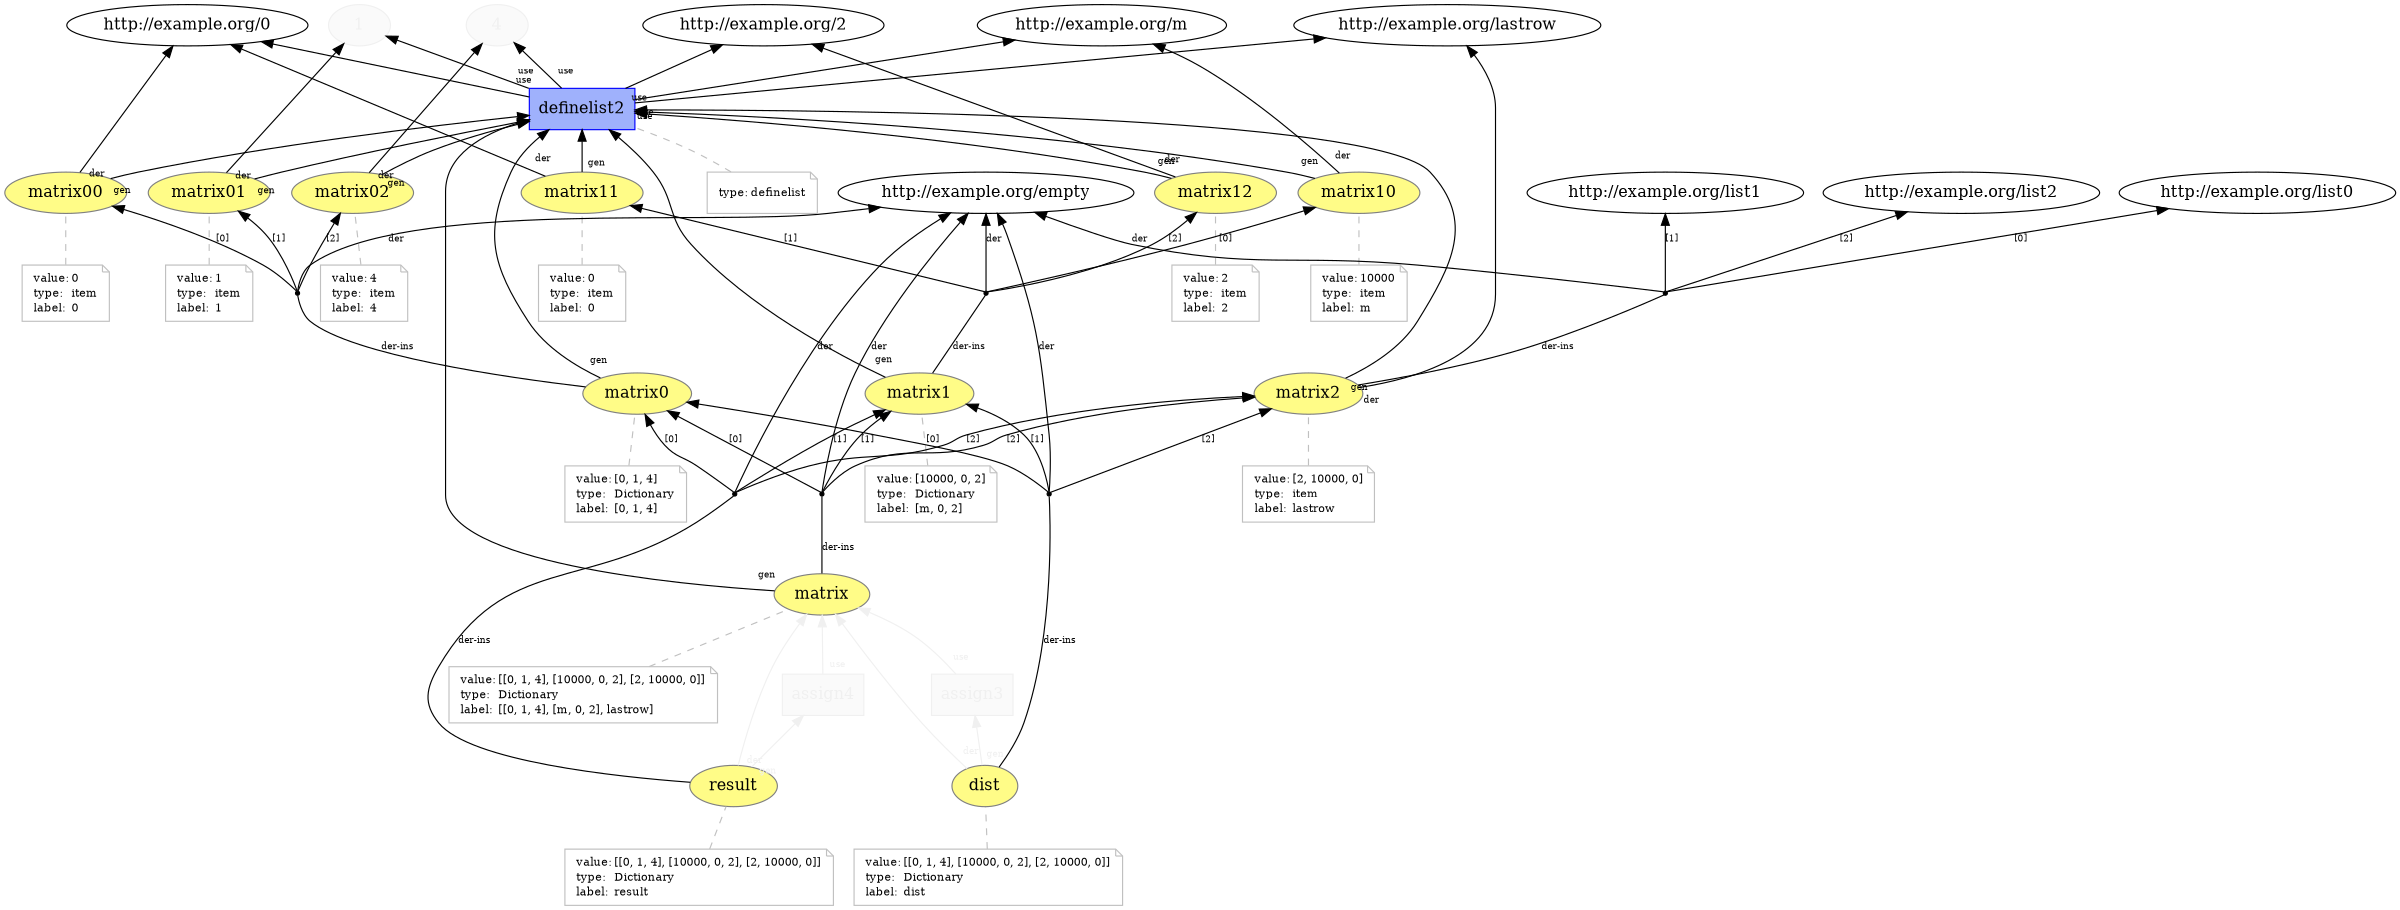 digraph "PROV" { size="16,12"; rankdir="BT";
"http://example.org/1" [fillcolor="#FAFAFA",color="#F0F0F0",style="filled",fontcolor="#F0F0F0",label="1",URL="http://example.org/1"]
"http://example.org/4" [fillcolor="#FAFAFA",color="#F0F0F0",style="filled",fontcolor="#F0F0F0",label="4",URL="http://example.org/4"]
"http://example.org/matrix" [fillcolor="#FFFC87",color="#808080",style="filled",label="matrix",URL="http://example.org/matrix"]
"-attrs0" [color="gray",shape="note",fontsize="10",fontcolor="black",label=<<TABLE cellpadding="0" border="0">
	<TR>
	    <TD align="left">value:</TD>
	    <TD align="left">[[0, 1, 4], [10000, 0, 2], [2, 10000, 0]]</TD>
	</TR>
	<TR>
	    <TD align="left">type:</TD>
	    <TD align="left">Dictionary</TD>
	</TR>
	<TR>
	    <TD align="left">label:</TD>
	    <TD align="left">[[0, 1, 4], [m, 0, 2], lastrow]</TD>
	</TR>
</TABLE>>]
"-attrs0" -> "http://example.org/matrix" [color="gray",style="dashed",arrowhead="none"]
"http://example.org/matrix0" [fillcolor="#FFFC87",color="#808080",style="filled",label="matrix0",URL="http://example.org/matrix0"]
"-attrs1" [color="gray",shape="note",fontsize="10",fontcolor="black",label=<<TABLE cellpadding="0" border="0">
	<TR>
	    <TD align="left">value:</TD>
	    <TD align="left">[0, 1, 4]</TD>
	</TR>
	<TR>
	    <TD align="left">type:</TD>
	    <TD align="left">Dictionary</TD>
	</TR>
	<TR>
	    <TD align="left">label:</TD>
	    <TD align="left">[0, 1, 4]</TD>
	</TR>
</TABLE>>]
"-attrs1" -> "http://example.org/matrix0" [color="gray",style="dashed",arrowhead="none"]
"http://example.org/matrix00" [fillcolor="#FFFC87",color="#808080",style="filled",label="matrix00",URL="http://example.org/matrix00"]
"-attrs2" [color="gray",shape="note",fontsize="10",fontcolor="black",label=<<TABLE cellpadding="0" border="0">
	<TR>
	    <TD align="left">value:</TD>
	    <TD align="left">0</TD>
	</TR>
	<TR>
	    <TD align="left">type:</TD>
	    <TD align="left">item</TD>
	</TR>
	<TR>
	    <TD align="left">label:</TD>
	    <TD align="left">0</TD>
	</TR>
</TABLE>>]
"-attrs2" -> "http://example.org/matrix00" [color="gray",style="dashed",arrowhead="none"]
"http://example.org/matrix01" [fillcolor="#FFFC87",color="#808080",style="filled",label="matrix01",URL="http://example.org/matrix01"]
"-attrs3" [color="gray",shape="note",fontsize="10",fontcolor="black",label=<<TABLE cellpadding="0" border="0">
	<TR>
	    <TD align="left">value:</TD>
	    <TD align="left">1</TD>
	</TR>
	<TR>
	    <TD align="left">type:</TD>
	    <TD align="left">item</TD>
	</TR>
	<TR>
	    <TD align="left">label:</TD>
	    <TD align="left">1</TD>
	</TR>
</TABLE>>]
"-attrs3" -> "http://example.org/matrix01" [color="gray",style="dashed",arrowhead="none"]
"http://example.org/matrix02" [fillcolor="#FFFC87",color="#808080",style="filled",label="matrix02",URL="http://example.org/matrix02"]
"-attrs4" [color="gray",shape="note",fontsize="10",fontcolor="black",label=<<TABLE cellpadding="0" border="0">
	<TR>
	    <TD align="left">value:</TD>
	    <TD align="left">4</TD>
	</TR>
	<TR>
	    <TD align="left">type:</TD>
	    <TD align="left">item</TD>
	</TR>
	<TR>
	    <TD align="left">label:</TD>
	    <TD align="left">4</TD>
	</TR>
</TABLE>>]
"-attrs4" -> "http://example.org/matrix02" [color="gray",style="dashed",arrowhead="none"]
"http://example.org/matrix1" [fillcolor="#FFFC87",color="#808080",style="filled",label="matrix1",URL="http://example.org/matrix1"]
"-attrs5" [color="gray",shape="note",fontsize="10",fontcolor="black",label=<<TABLE cellpadding="0" border="0">
	<TR>
	    <TD align="left">value:</TD>
	    <TD align="left">[10000, 0, 2]</TD>
	</TR>
	<TR>
	    <TD align="left">type:</TD>
	    <TD align="left">Dictionary</TD>
	</TR>
	<TR>
	    <TD align="left">label:</TD>
	    <TD align="left">[m, 0, 2]</TD>
	</TR>
</TABLE>>]
"-attrs5" -> "http://example.org/matrix1" [color="gray",style="dashed",arrowhead="none"]
"http://example.org/matrix10" [fillcolor="#FFFC87",color="#808080",style="filled",label="matrix10",URL="http://example.org/matrix10"]
"-attrs6" [color="gray",shape="note",fontsize="10",fontcolor="black",label=<<TABLE cellpadding="0" border="0">
	<TR>
	    <TD align="left">value:</TD>
	    <TD align="left">10000</TD>
	</TR>
	<TR>
	    <TD align="left">type:</TD>
	    <TD align="left">item</TD>
	</TR>
	<TR>
	    <TD align="left">label:</TD>
	    <TD align="left">m</TD>
	</TR>
</TABLE>>]
"-attrs6" -> "http://example.org/matrix10" [color="gray",style="dashed",arrowhead="none"]
"http://example.org/matrix11" [fillcolor="#FFFC87",color="#808080",style="filled",label="matrix11",URL="http://example.org/matrix11"]
"-attrs7" [color="gray",shape="note",fontsize="10",fontcolor="black",label=<<TABLE cellpadding="0" border="0">
	<TR>
	    <TD align="left">value:</TD>
	    <TD align="left">0</TD>
	</TR>
	<TR>
	    <TD align="left">type:</TD>
	    <TD align="left">item</TD>
	</TR>
	<TR>
	    <TD align="left">label:</TD>
	    <TD align="left">0</TD>
	</TR>
</TABLE>>]
"-attrs7" -> "http://example.org/matrix11" [color="gray",style="dashed",arrowhead="none"]
"http://example.org/matrix12" [fillcolor="#FFFC87",color="#808080",style="filled",label="matrix12",URL="http://example.org/matrix12"]
"-attrs8" [color="gray",shape="note",fontsize="10",fontcolor="black",label=<<TABLE cellpadding="0" border="0">
	<TR>
	    <TD align="left">value:</TD>
	    <TD align="left">2</TD>
	</TR>
	<TR>
	    <TD align="left">type:</TD>
	    <TD align="left">item</TD>
	</TR>
	<TR>
	    <TD align="left">label:</TD>
	    <TD align="left">2</TD>
	</TR>
</TABLE>>]
"-attrs8" -> "http://example.org/matrix12" [color="gray",style="dashed",arrowhead="none"]
"http://example.org/matrix2" [fillcolor="#FFFC87",color="#808080",style="filled",label="matrix2",URL="http://example.org/matrix2"]
"-attrs9" [color="gray",shape="note",fontsize="10",fontcolor="black",label=<<TABLE cellpadding="0" border="0">
	<TR>
	    <TD align="left">value:</TD>
	    <TD align="left">[2, 10000, 0]</TD>
	</TR>
	<TR>
	    <TD align="left">type:</TD>
	    <TD align="left">item</TD>
	</TR>
	<TR>
	    <TD align="left">label:</TD>
	    <TD align="left">lastrow</TD>
	</TR>
</TABLE>>]
"-attrs9" -> "http://example.org/matrix2" [color="gray",style="dashed",arrowhead="none"]
"bn0" [shape="point",label=""]
"http://example.org/matrix0" -> "bn0" [fontsize="8",distance="1.5",angle="60.0",rotation="20",label="der-ins",arrowhead="none"]
"bn0" -> "http://example.org/empty" [fontsize="8",distance="1.5",angle="60.0",rotation="20",label="der"]
"bn0" -> "http://example.org/matrix00" [fontsize="8",distance="1.5",angle="60.0",rotation="20",label="[0]"]
"bn0" -> "http://example.org/matrix01" [fontsize="8",distance="1.5",angle="60.0",rotation="20",label="[1]"]
"bn0" -> "http://example.org/matrix02" [fontsize="8",distance="1.5",angle="60.0",rotation="20",label="[2]"]
"bn1" [shape="point",label=""]
"http://example.org/matrix1" -> "bn1" [fontsize="8",distance="1.5",angle="60.0",rotation="20",label="der-ins",arrowhead="none"]
"bn1" -> "http://example.org/empty" [fontsize="8",distance="1.5",angle="60.0",rotation="20",label="der"]
"bn1" -> "http://example.org/matrix10" [fontsize="8",distance="1.5",angle="60.0",rotation="20",label="[0]"]
"bn1" -> "http://example.org/matrix11" [fontsize="8",distance="1.5",angle="60.0",rotation="20",label="[1]"]
"bn1" -> "http://example.org/matrix12" [fontsize="8",distance="1.5",angle="60.0",rotation="20",label="[2]"]
"bn2" [shape="point",label=""]
"http://example.org/matrix2" -> "bn2" [fontsize="8",distance="1.5",angle="60.0",rotation="20",label="der-ins",arrowhead="none"]
"bn2" -> "http://example.org/empty" [fontsize="8",distance="1.5",angle="60.0",rotation="20",label="der"]
"bn2" -> "http://example.org/list0" [fontsize="8",distance="1.5",angle="60.0",rotation="20",label="[0]"]
"bn2" -> "http://example.org/list1" [fontsize="8",distance="1.5",angle="60.0",rotation="20",label="[1]"]
"bn2" -> "http://example.org/list2" [fontsize="8",distance="1.5",angle="60.0",rotation="20",label="[2]"]
"bn3" [shape="point",label=""]
"http://example.org/matrix" -> "bn3" [fontsize="8",distance="1.5",angle="60.0",rotation="20",label="der-ins",arrowhead="none"]
"bn3" -> "http://example.org/empty" [fontsize="8",distance="1.5",angle="60.0",rotation="20",label="der"]
"bn3" -> "http://example.org/matrix0" [fontsize="8",distance="1.5",angle="60.0",rotation="20",label="[0]"]
"bn3" -> "http://example.org/matrix1" [fontsize="8",distance="1.5",angle="60.0",rotation="20",label="[1]"]
"bn3" -> "http://example.org/matrix2" [fontsize="8",distance="1.5",angle="60.0",rotation="20",label="[2]"]
"http://example.org/definelist2" [fillcolor="#9FB1FC",color="#0000FF",shape="polygon",sides="4",style="filled",label="definelist2",URL="http://example.org/definelist2"]
"-attrs10" [color="gray",shape="note",fontsize="10",fontcolor="black",label=<<TABLE cellpadding="0" border="0">
	<TR>
	    <TD align="left">type:</TD>
	    <TD align="left">definelist</TD>
	</TR>
</TABLE>>]
"-attrs10" -> "http://example.org/definelist2" [color="gray",style="dashed",arrowhead="none"]
"http://example.org/matrix00" -> "http://example.org/0" [labelfontsize="8",labeldistance="1.5",labelangle="60.0",rotation="20",taillabel="der"]
"http://example.org/matrix01" -> "http://example.org/1" [labelfontsize="8",labeldistance="1.5",labelangle="60.0",rotation="20",taillabel="der"]
"http://example.org/matrix02" -> "http://example.org/4" [labelfontsize="8",labeldistance="1.5",labelangle="60.0",rotation="20",taillabel="der"]
"http://example.org/matrix10" -> "http://example.org/m" [labelfontsize="8",labeldistance="1.5",labelangle="60.0",rotation="20",taillabel="der"]
"http://example.org/matrix11" -> "http://example.org/0" [labelfontsize="8",labeldistance="1.5",labelangle="60.0",rotation="20",taillabel="der"]
"http://example.org/matrix12" -> "http://example.org/2" [labelfontsize="8",labeldistance="1.5",labelangle="60.0",rotation="20",taillabel="der"]
"http://example.org/matrix2" -> "http://example.org/lastrow" [labelfontsize="8",labeldistance="1.5",labelangle="60.0",rotation="20",taillabel="der"]
"http://example.org/matrix" -> "http://example.org/definelist2" [labelfontsize="8",labeldistance="1.5",labelangle="60.0",rotation="20",taillabel="gen"]
"http://example.org/matrix0" -> "http://example.org/definelist2" [labelfontsize="8",labeldistance="1.5",labelangle="60.0",rotation="20",taillabel="gen"]
"http://example.org/matrix1" -> "http://example.org/definelist2" [labelfontsize="8",labeldistance="1.5",labelangle="60.0",rotation="20",taillabel="gen"]
"http://example.org/matrix2" -> "http://example.org/definelist2" [labelfontsize="8",labeldistance="1.5",labelangle="60.0",rotation="20",taillabel="gen"]
"http://example.org/dist" [fillcolor="#FFFC87",color="#808080",style="filled",label="dist",URL="http://example.org/dist"]
"-attrs11" [color="gray",shape="note",fontsize="10",fontcolor="black",label=<<TABLE cellpadding="0" border="0">
	<TR>
	    <TD align="left">value:</TD>
	    <TD align="left">[[0, 1, 4], [10000, 0, 2], [2, 10000, 0]]</TD>
	</TR>
	<TR>
	    <TD align="left">type:</TD>
	    <TD align="left">Dictionary</TD>
	</TR>
	<TR>
	    <TD align="left">label:</TD>
	    <TD align="left">dist</TD>
	</TR>
</TABLE>>]
"-attrs11" -> "http://example.org/dist" [color="gray",style="dashed",arrowhead="none"]
"bn4" [shape="point",label=""]
"http://example.org/dist" -> "bn4" [fontsize="8",distance="1.5",angle="60.0",rotation="20",label="der-ins",arrowhead="none"]
"bn4" -> "http://example.org/empty" [fontsize="8",distance="1.5",angle="60.0",rotation="20",label="der"]
"bn4" -> "http://example.org/matrix0" [fontsize="8",distance="1.5",angle="60.0",rotation="20",label="[0]"]
"bn4" -> "http://example.org/matrix1" [fontsize="8",distance="1.5",angle="60.0",rotation="20",label="[1]"]
"bn4" -> "http://example.org/matrix2" [fontsize="8",distance="1.5",angle="60.0",rotation="20",label="[2]"]
"http://example.org/assign3" [fillcolor="#FAFAFA",color="#F0F0F0",shape="polygon",sides="4",style="filled",fontcolor="#F0F0F0",label="assign3",URL="http://example.org/assign3"]
"http://example.org/dist" -> "http://example.org/matrix" [labelfontsize="8",labeldistance="1.5",labelangle="60.0",rotation="20",taillabel="der",fontcolor="#F0F0F0",color="#F0F0F0"]
"http://example.org/result" [fillcolor="#FFFC87",color="#808080",style="filled",label="result",URL="http://example.org/result"]
"-attrs12" [color="gray",shape="note",fontsize="10",fontcolor="black",label=<<TABLE cellpadding="0" border="0">
	<TR>
	    <TD align="left">value:</TD>
	    <TD align="left">[[0, 1, 4], [10000, 0, 2], [2, 10000, 0]]</TD>
	</TR>
	<TR>
	    <TD align="left">type:</TD>
	    <TD align="left">Dictionary</TD>
	</TR>
	<TR>
	    <TD align="left">label:</TD>
	    <TD align="left">result</TD>
	</TR>
</TABLE>>]
"-attrs12" -> "http://example.org/result" [color="gray",style="dashed",arrowhead="none"]
"bn5" [shape="point",label=""]
"http://example.org/result" -> "bn5" [fontsize="8",distance="1.5",angle="60.0",rotation="20",label="der-ins",arrowhead="none"]
"bn5" -> "http://example.org/empty" [fontsize="8",distance="1.5",angle="60.0",rotation="20",label="der"]
"bn5" -> "http://example.org/matrix0" [fontsize="8",distance="1.5",angle="60.0",rotation="20",label="[0]"]
"bn5" -> "http://example.org/matrix1" [fontsize="8",distance="1.5",angle="60.0",rotation="20",label="[1]"]
"bn5" -> "http://example.org/matrix2" [fontsize="8",distance="1.5",angle="60.0",rotation="20",label="[2]"]
"http://example.org/assign4" [fillcolor="#FAFAFA",color="#F0F0F0",shape="polygon",sides="4",style="filled",fontcolor="#F0F0F0",label="assign4",URL="http://example.org/assign4"]
"http://example.org/result" -> "http://example.org/matrix" [labelfontsize="8",labeldistance="1.5",labelangle="60.0",rotation="20",taillabel="der",fontcolor="#F0F0F0",color="#F0F0F0"]
"http://example.org/definelist2" -> "http://example.org/4" [labelfontsize="8",labeldistance="1.5",labelangle="60.0",rotation="20",taillabel="use"]
"http://example.org/assign3" -> "http://example.org/matrix" [labelfontsize="8",labeldistance="1.5",labelangle="60.0",rotation="20",taillabel="use",fontcolor="#F0F0F0",color="#F0F0F0"]
"http://example.org/definelist2" -> "http://example.org/2" [labelfontsize="8",labeldistance="1.5",labelangle="60.0",rotation="20",taillabel="use"]
"http://example.org/definelist2" -> "http://example.org/0" [labelfontsize="8",labeldistance="1.5",labelangle="60.0",rotation="20",taillabel="use"]
"http://example.org/assign4" -> "http://example.org/matrix" [labelfontsize="8",labeldistance="1.5",labelangle="60.0",rotation="20",taillabel="use",fontcolor="#F0F0F0",color="#F0F0F0"]
"http://example.org/definelist2" -> "http://example.org/lastrow" [labelfontsize="8",labeldistance="1.5",labelangle="60.0",rotation="20",taillabel="use"]
"http://example.org/definelist2" -> "http://example.org/m" [labelfontsize="8",labeldistance="1.5",labelangle="60.0",rotation="20",taillabel="use"]
"http://example.org/definelist2" -> "http://example.org/1" [labelfontsize="8",labeldistance="1.5",labelangle="60.0",rotation="20",taillabel="use"]
"http://example.org/matrix00" -> "http://example.org/definelist2" [labelfontsize="8",labeldistance="1.5",labelangle="60.0",rotation="20",taillabel="gen"]
"http://example.org/matrix11" -> "http://example.org/definelist2" [labelfontsize="8",labeldistance="1.5",labelangle="60.0",rotation="20",taillabel="gen"]
"http://example.org/dist" -> "http://example.org/assign3" [labelfontsize="8",labeldistance="1.5",labelangle="60.0",rotation="20",taillabel="gen",fontcolor="#F0F0F0",color="#F0F0F0"]
"http://example.org/matrix02" -> "http://example.org/definelist2" [labelfontsize="8",labeldistance="1.5",labelangle="60.0",rotation="20",taillabel="gen"]
"http://example.org/matrix10" -> "http://example.org/definelist2" [labelfontsize="8",labeldistance="1.5",labelangle="60.0",rotation="20",taillabel="gen"]
"http://example.org/matrix12" -> "http://example.org/definelist2" [labelfontsize="8",labeldistance="1.5",labelangle="60.0",rotation="20",taillabel="gen"]
"http://example.org/matrix01" -> "http://example.org/definelist2" [labelfontsize="8",labeldistance="1.5",labelangle="60.0",rotation="20",taillabel="gen"]
"http://example.org/result" -> "http://example.org/assign4" [labelfontsize="8",labeldistance="1.5",labelangle="60.0",rotation="20",taillabel="gen",fontcolor="#F0F0F0",color="#F0F0F0"]
}